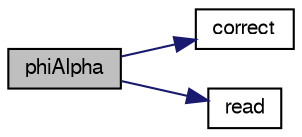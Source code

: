 digraph "phiAlpha"
{
  bgcolor="transparent";
  edge [fontname="FreeSans",fontsize="10",labelfontname="FreeSans",labelfontsize="10"];
  node [fontname="FreeSans",fontsize="10",shape=record];
  rankdir="LR";
  Node71 [label="phiAlpha",height=0.2,width=0.4,color="black", fillcolor="grey75", style="filled", fontcolor="black"];
  Node71 -> Node72 [color="midnightblue",fontsize="10",style="solid",fontname="FreeSans"];
  Node72 [label="correct",height=0.2,width=0.4,color="black",URL="$a31934.html#a3ae44b28050c3aa494c1d8e18cf618c1",tooltip="Correct the laminar viscosity. "];
  Node71 -> Node73 [color="midnightblue",fontsize="10",style="solid",fontname="FreeSans"];
  Node73 [label="read",height=0.2,width=0.4,color="black",URL="$a31934.html#abcf7aafd601a940195284bc91610bb08",tooltip="Dummy Read for transportModel. "];
}
